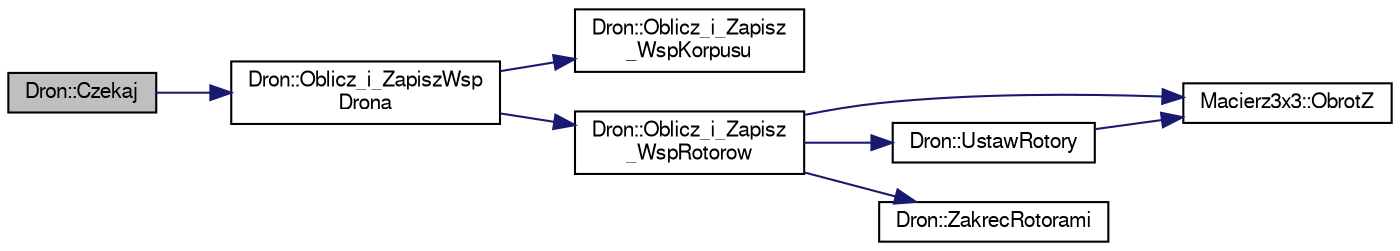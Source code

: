 digraph "Dron::Czekaj"
{
 // LATEX_PDF_SIZE
  edge [fontname="FreeSans",fontsize="10",labelfontname="FreeSans",labelfontsize="10"];
  node [fontname="FreeSans",fontsize="10",shape=record];
  rankdir="LR";
  Node1 [label="Dron::Czekaj",height=0.2,width=0.4,color="black", fillcolor="grey75", style="filled", fontcolor="black",tooltip="Metoda animujaca lot w miejscu."];
  Node1 -> Node2 [color="midnightblue",fontsize="10",style="solid",fontname="FreeSans"];
  Node2 [label="Dron::Oblicz_i_ZapiszWsp\lDrona",height=0.2,width=0.4,color="black", fillcolor="white", style="filled",URL="$a00127.html#a9cea5ba789e3ac0961846a77d909b552",tooltip="Metoda zapisujaca polozenie poszczegolnych wierzcholkow."];
  Node2 -> Node3 [color="midnightblue",fontsize="10",style="solid",fontname="FreeSans"];
  Node3 [label="Dron::Oblicz_i_Zapisz\l_WspKorpusu",height=0.2,width=0.4,color="black", fillcolor="white", style="filled",URL="$a00127.html#ae1fb7dd84aff0aee71199ab6e2ee2949",tooltip="Metody ustawiajace poszczegolne elementy."];
  Node2 -> Node4 [color="midnightblue",fontsize="10",style="solid",fontname="FreeSans"];
  Node4 [label="Dron::Oblicz_i_Zapisz\l_WspRotorow",height=0.2,width=0.4,color="black", fillcolor="white", style="filled",URL="$a00127.html#aca7c226602e49d6c233df6fdadaa8b4f",tooltip="Obliczajaca wspolrzedne rotorow drona."];
  Node4 -> Node5 [color="midnightblue",fontsize="10",style="solid",fontname="FreeSans"];
  Node5 [label="Macierz3x3::ObrotZ",height=0.2,width=0.4,color="black", fillcolor="white", style="filled",URL="$a00143.html#ab0699c8f99fa17bbcc4a7c400bed506d",tooltip="Metoda generujaca macierz obrotu wokol osi OZ."];
  Node4 -> Node6 [color="midnightblue",fontsize="10",style="solid",fontname="FreeSans"];
  Node6 [label="Dron::UstawRotory",height=0.2,width=0.4,color="black", fillcolor="white", style="filled",URL="$a00127.html#a0b811a5347c55562de665dfe45df2040",tooltip="Metoda obliczajaca polozenie rotorow."];
  Node6 -> Node5 [color="midnightblue",fontsize="10",style="solid",fontname="FreeSans"];
  Node4 -> Node7 [color="midnightblue",fontsize="10",style="solid",fontname="FreeSans"];
  Node7 [label="Dron::ZakrecRotorami",height=0.2,width=0.4,color="black", fillcolor="white", style="filled",URL="$a00127.html#a5b9d0c10ff51cd0fb749372277dbe017",tooltip="Metoda realizujaca obrot rotorow wokol wlasnej osi."];
}
